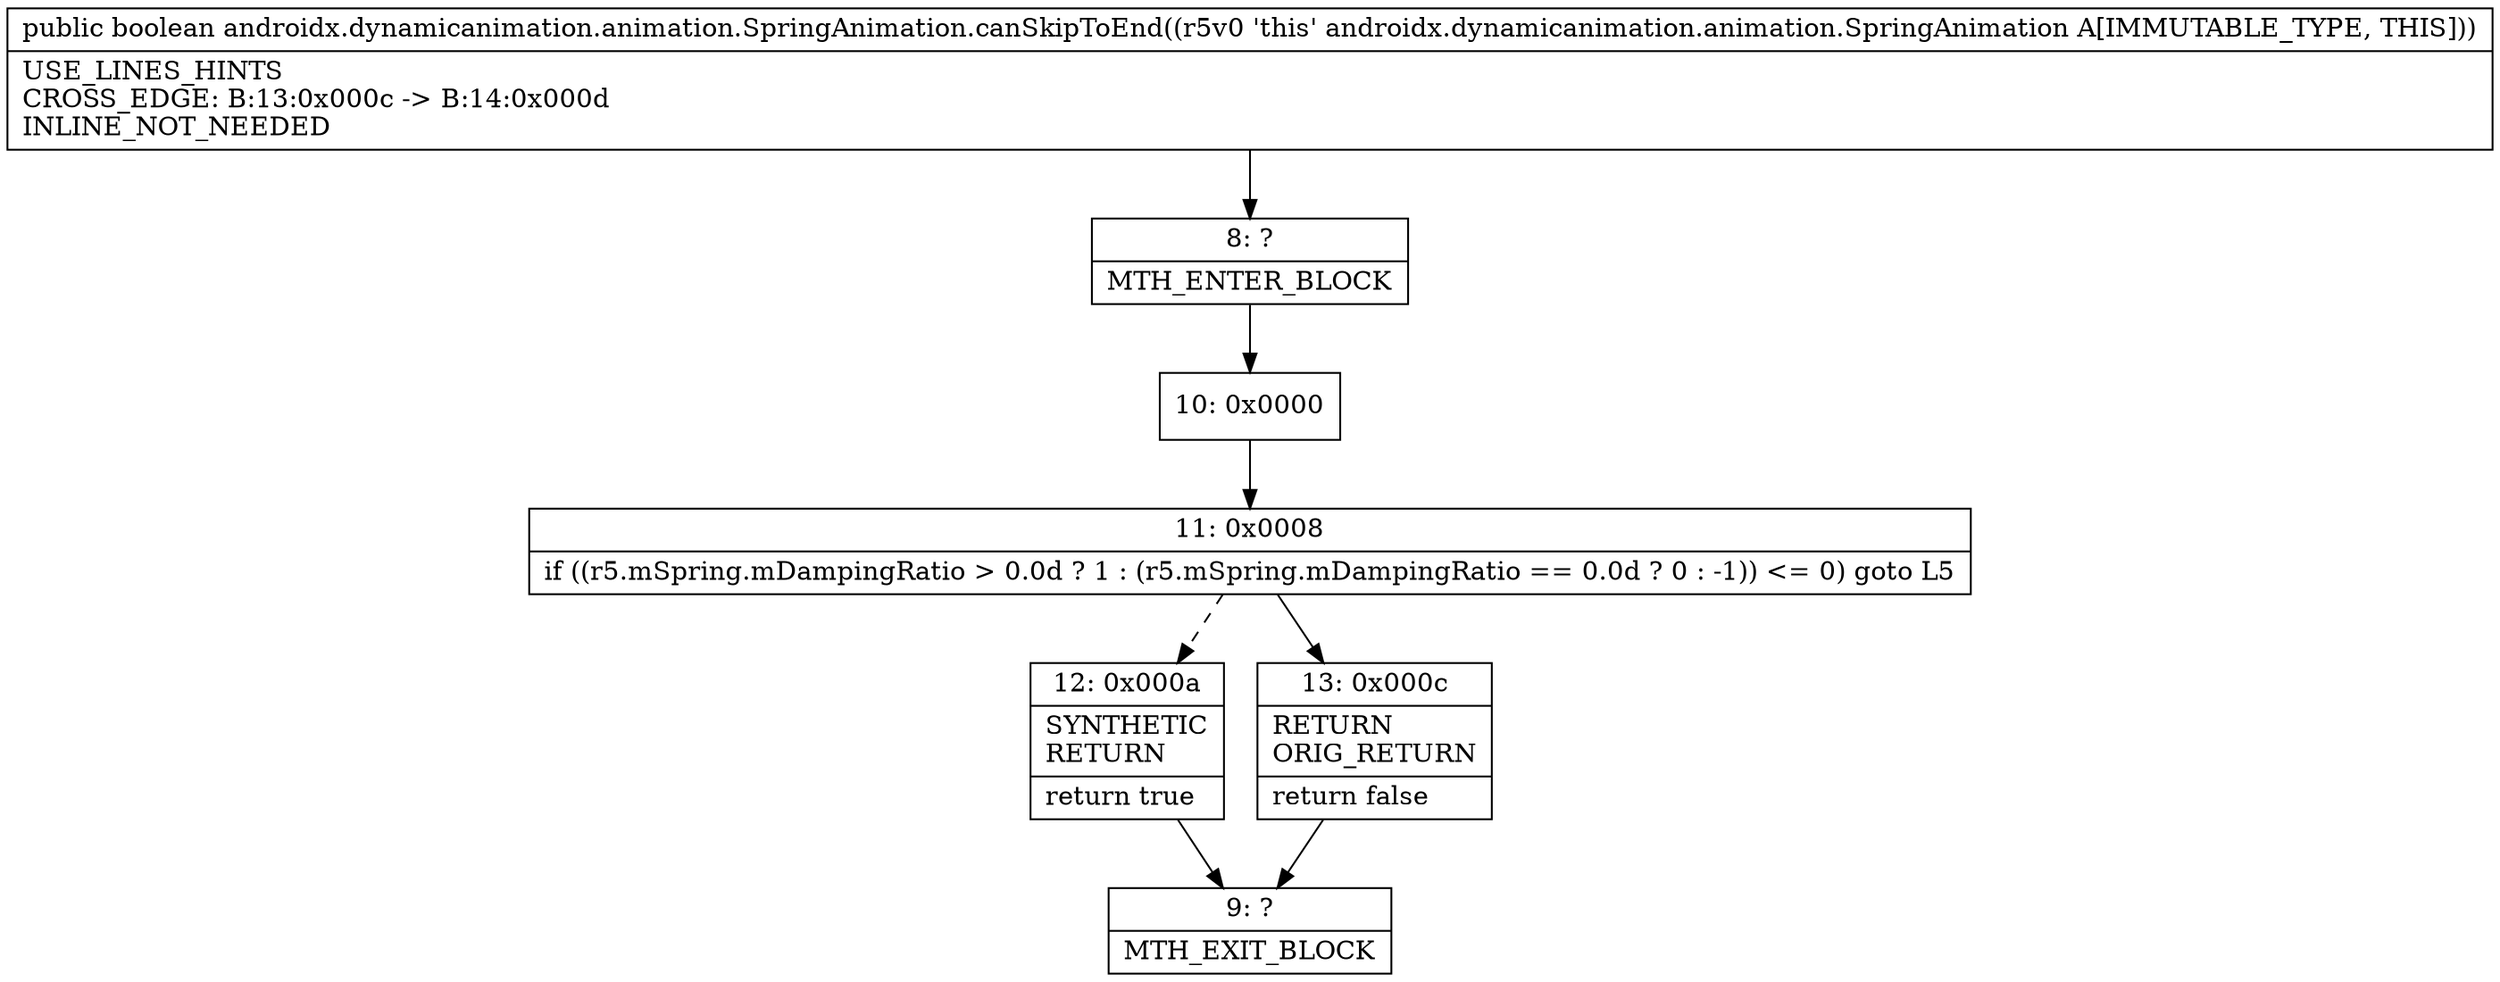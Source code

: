 digraph "CFG forandroidx.dynamicanimation.animation.SpringAnimation.canSkipToEnd()Z" {
Node_8 [shape=record,label="{8\:\ ?|MTH_ENTER_BLOCK\l}"];
Node_10 [shape=record,label="{10\:\ 0x0000}"];
Node_11 [shape=record,label="{11\:\ 0x0008|if ((r5.mSpring.mDampingRatio \> 0.0d ? 1 : (r5.mSpring.mDampingRatio == 0.0d ? 0 : \-1)) \<= 0) goto L5\l}"];
Node_12 [shape=record,label="{12\:\ 0x000a|SYNTHETIC\lRETURN\l|return true\l}"];
Node_9 [shape=record,label="{9\:\ ?|MTH_EXIT_BLOCK\l}"];
Node_13 [shape=record,label="{13\:\ 0x000c|RETURN\lORIG_RETURN\l|return false\l}"];
MethodNode[shape=record,label="{public boolean androidx.dynamicanimation.animation.SpringAnimation.canSkipToEnd((r5v0 'this' androidx.dynamicanimation.animation.SpringAnimation A[IMMUTABLE_TYPE, THIS]))  | USE_LINES_HINTS\lCROSS_EDGE: B:13:0x000c \-\> B:14:0x000d\lINLINE_NOT_NEEDED\l}"];
MethodNode -> Node_8;Node_8 -> Node_10;
Node_10 -> Node_11;
Node_11 -> Node_12[style=dashed];
Node_11 -> Node_13;
Node_12 -> Node_9;
Node_13 -> Node_9;
}

